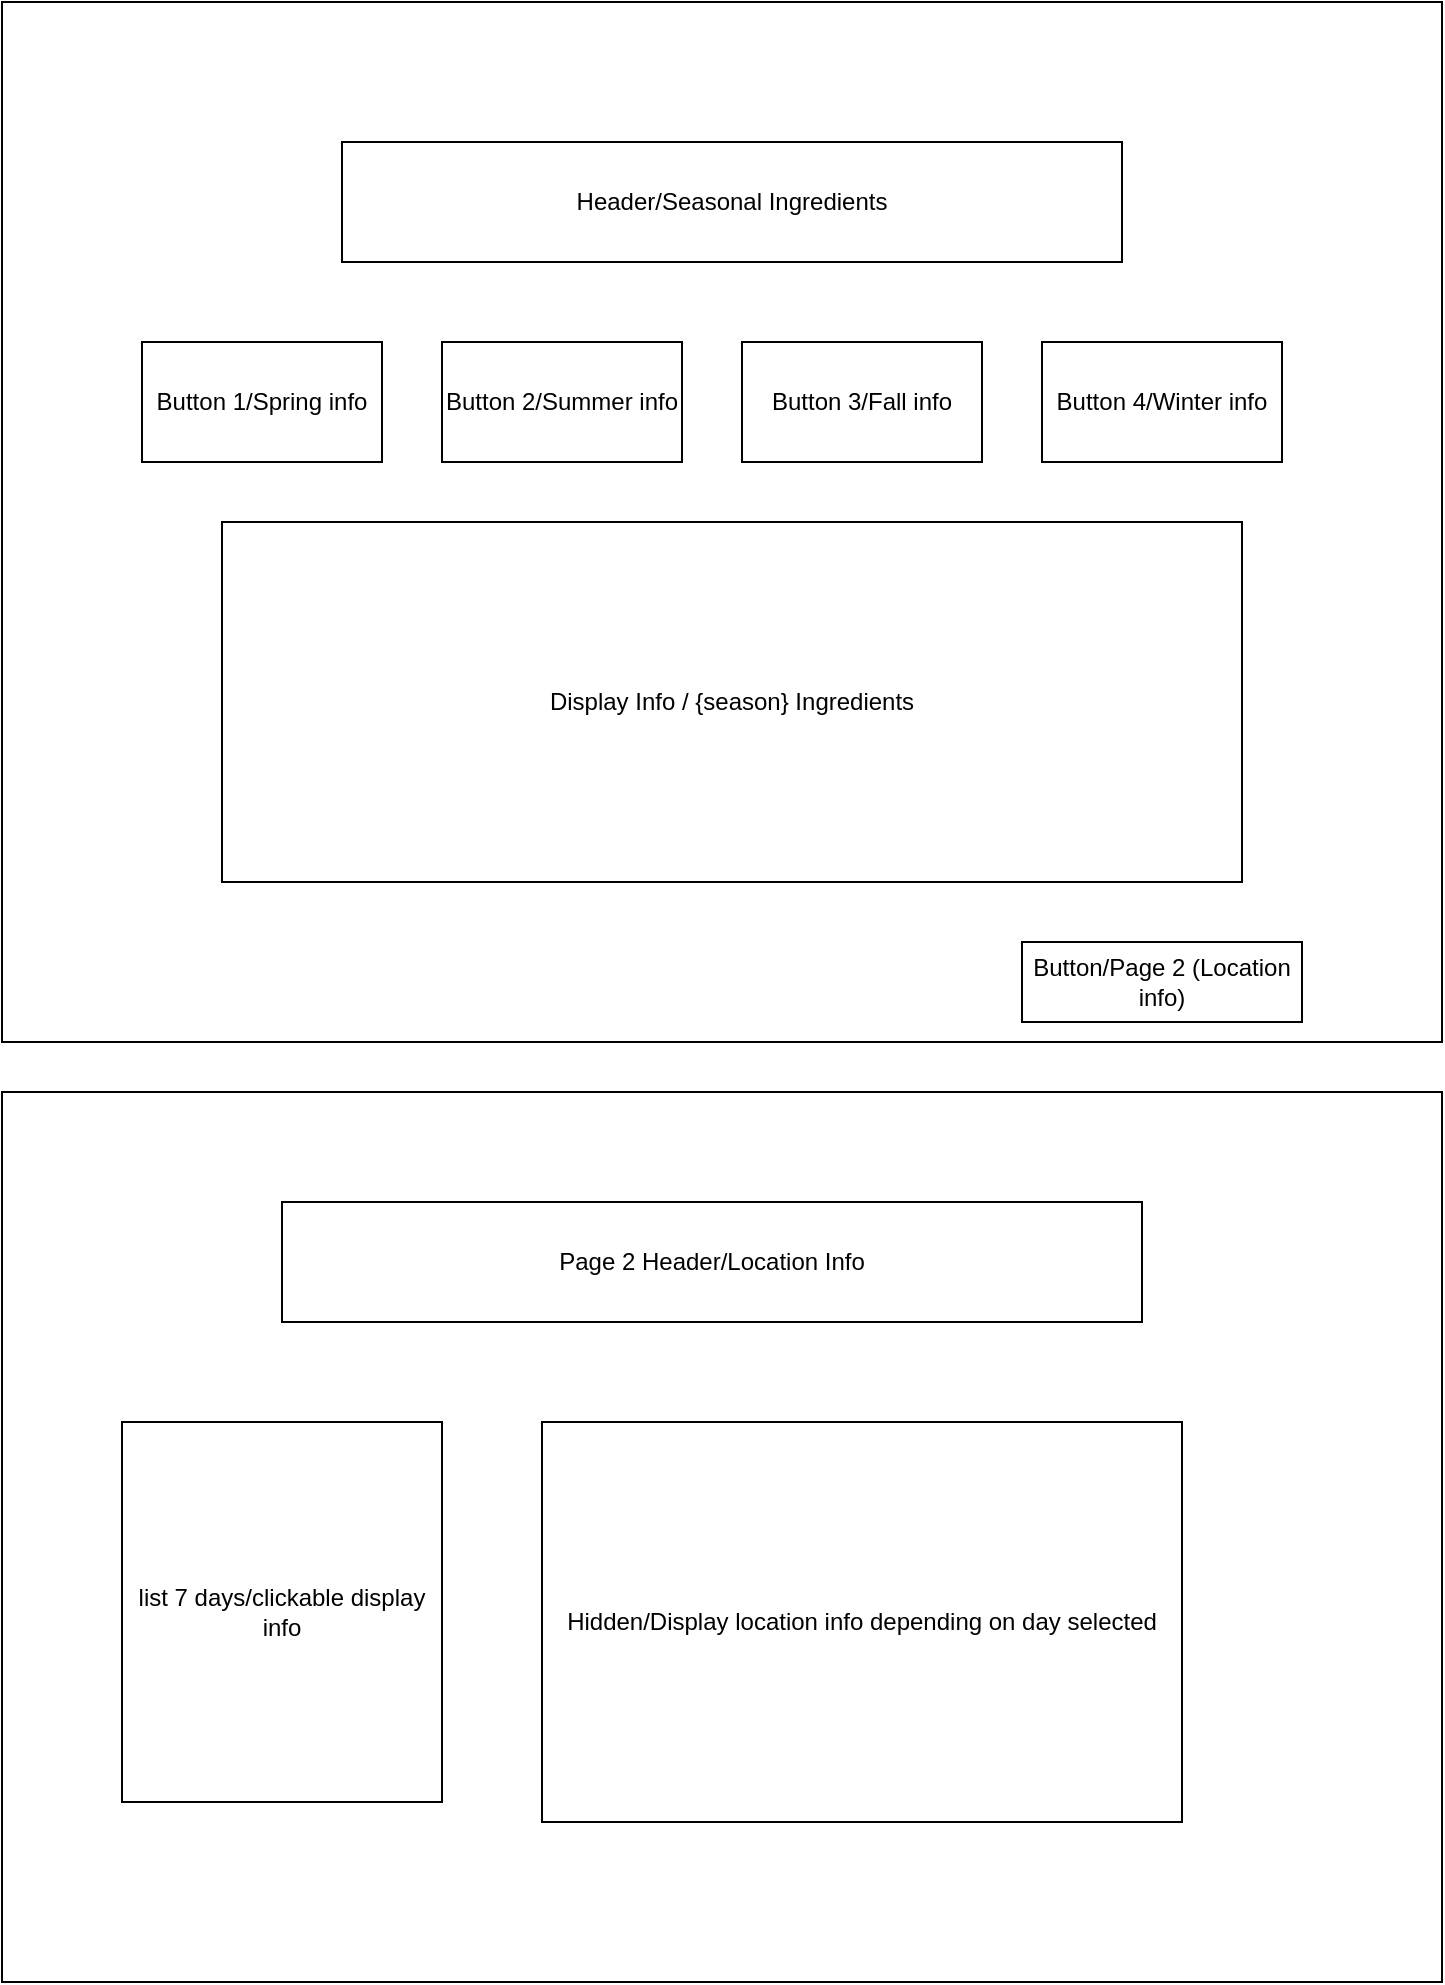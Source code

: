 <mxfile version="22.1.5" type="github">
  <diagram id="prtHgNgQTEPvFCAcTncT" name="Page-1">
    <mxGraphModel dx="2074" dy="1140" grid="1" gridSize="10" guides="1" tooltips="1" connect="1" arrows="1" fold="1" page="1" pageScale="1" pageWidth="827" pageHeight="1169" math="0" shadow="0">
      <root>
        <mxCell id="0" />
        <mxCell id="1" parent="0" />
        <mxCell id="joS-C69eMkTuMLhY9_im-2" value="" style="rounded=0;whiteSpace=wrap;html=1;" vertex="1" parent="1">
          <mxGeometry x="60" y="40" width="720" height="520" as="geometry" />
        </mxCell>
        <mxCell id="joS-C69eMkTuMLhY9_im-5" value="Header/Seasonal Ingredients" style="rounded=0;whiteSpace=wrap;html=1;" vertex="1" parent="1">
          <mxGeometry x="230" y="110" width="390" height="60" as="geometry" />
        </mxCell>
        <mxCell id="joS-C69eMkTuMLhY9_im-6" value="Button 4/Winter info" style="rounded=0;whiteSpace=wrap;html=1;" vertex="1" parent="1">
          <mxGeometry x="580" y="210" width="120" height="60" as="geometry" />
        </mxCell>
        <mxCell id="joS-C69eMkTuMLhY9_im-7" value="Button 3/Fall info" style="rounded=0;whiteSpace=wrap;html=1;" vertex="1" parent="1">
          <mxGeometry x="430" y="210" width="120" height="60" as="geometry" />
        </mxCell>
        <mxCell id="joS-C69eMkTuMLhY9_im-8" value="Button 2/Summer info" style="rounded=0;whiteSpace=wrap;html=1;" vertex="1" parent="1">
          <mxGeometry x="280" y="210" width="120" height="60" as="geometry" />
        </mxCell>
        <mxCell id="joS-C69eMkTuMLhY9_im-9" value="Button 1/Spring info" style="rounded=0;whiteSpace=wrap;html=1;" vertex="1" parent="1">
          <mxGeometry x="130" y="210" width="120" height="60" as="geometry" />
        </mxCell>
        <mxCell id="joS-C69eMkTuMLhY9_im-10" value="Display Info / {season} Ingredients" style="rounded=0;whiteSpace=wrap;html=1;" vertex="1" parent="1">
          <mxGeometry x="170" y="300" width="510" height="180" as="geometry" />
        </mxCell>
        <mxCell id="joS-C69eMkTuMLhY9_im-11" value="" style="rounded=0;whiteSpace=wrap;html=1;" vertex="1" parent="1">
          <mxGeometry x="60" y="585" width="720" height="445" as="geometry" />
        </mxCell>
        <mxCell id="joS-C69eMkTuMLhY9_im-12" value="Page 2 Header/Location Info" style="rounded=0;whiteSpace=wrap;html=1;" vertex="1" parent="1">
          <mxGeometry x="200" y="640" width="430" height="60" as="geometry" />
        </mxCell>
        <mxCell id="joS-C69eMkTuMLhY9_im-13" value="Button/Page 2 (Location info)" style="rounded=0;whiteSpace=wrap;html=1;" vertex="1" parent="1">
          <mxGeometry x="570" y="510" width="140" height="40" as="geometry" />
        </mxCell>
        <mxCell id="joS-C69eMkTuMLhY9_im-14" value="list 7 days/clickable display info" style="rounded=0;whiteSpace=wrap;html=1;" vertex="1" parent="1">
          <mxGeometry x="120" y="750" width="160" height="190" as="geometry" />
        </mxCell>
        <mxCell id="joS-C69eMkTuMLhY9_im-15" value="Hidden/Display location info depending on day selected" style="rounded=0;whiteSpace=wrap;html=1;" vertex="1" parent="1">
          <mxGeometry x="330" y="750" width="320" height="200" as="geometry" />
        </mxCell>
      </root>
    </mxGraphModel>
  </diagram>
</mxfile>
